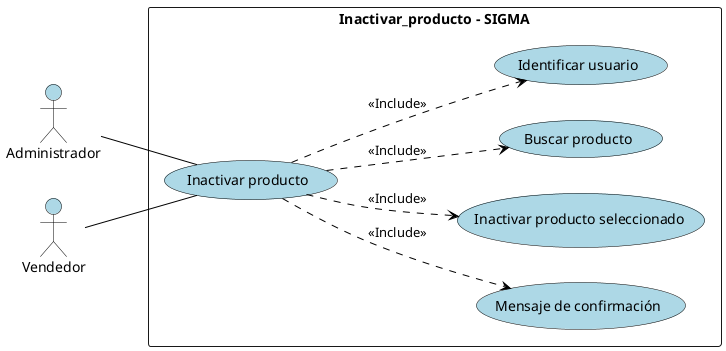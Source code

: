 @startuml InactivarProducto
left to right direction
skinparam backgroundColor White
skinparam usecase {
    BackgroundColor #ADD8E6
    BorderColor Black
    ArrowColor Black
}

actor Administrador
actor Vendedor

skinparam actor {
    BackgroundColor #ADD8E6
    BorderColor Black
    FontColor Black
}

rectangle "Inactivar_producto - SIGMA" {
    usecase "Inactivar producto" as AU
    usecase "Mensaje de confirmación" as MC
    usecase "Inactivar producto seleccionado" as EP
    usecase "Buscar producto" as BP
    usecase "Identificar usuario" as ID
}

Administrador -- AU
Vendedor -- AU

AU ..> ID: <<Include>>
AU ..> BP: <<Include>>
AU ..> EP: <<Include>>
AU ..> MC: <<Include>>

@enduml
